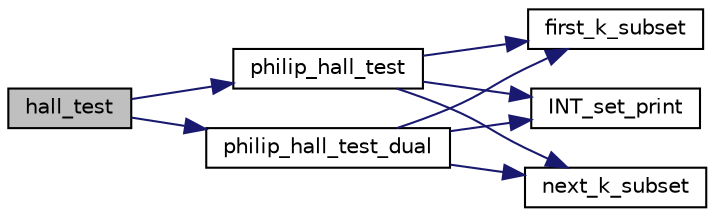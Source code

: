 digraph "hall_test"
{
  edge [fontname="Helvetica",fontsize="10",labelfontname="Helvetica",labelfontsize="10"];
  node [fontname="Helvetica",fontsize="10",shape=record];
  rankdir="LR";
  Node647 [label="hall_test",height=0.2,width=0.4,color="black", fillcolor="grey75", style="filled", fontcolor="black"];
  Node647 -> Node648 [color="midnightblue",fontsize="10",style="solid",fontname="Helvetica"];
  Node648 [label="philip_hall_test",height=0.2,width=0.4,color="black", fillcolor="white", style="filled",URL="$d2/d7c/combinatorics_8_c.html#a19ef9173e76ddd95996c9cd05f9b3dd5"];
  Node648 -> Node649 [color="midnightblue",fontsize="10",style="solid",fontname="Helvetica"];
  Node649 [label="first_k_subset",height=0.2,width=0.4,color="black", fillcolor="white", style="filled",URL="$d2/d7c/combinatorics_8_c.html#ae927aec4a5b64166d7793be334fc82b5"];
  Node648 -> Node650 [color="midnightblue",fontsize="10",style="solid",fontname="Helvetica"];
  Node650 [label="INT_set_print",height=0.2,width=0.4,color="black", fillcolor="white", style="filled",URL="$df/dbf/sajeeb_8_c.html#a97614645ec11df30e0e896367f91ffd9"];
  Node648 -> Node651 [color="midnightblue",fontsize="10",style="solid",fontname="Helvetica"];
  Node651 [label="next_k_subset",height=0.2,width=0.4,color="black", fillcolor="white", style="filled",URL="$d2/d7c/combinatorics_8_c.html#a775056f4f5ce3fe0bb7f9db279934c9b"];
  Node647 -> Node652 [color="midnightblue",fontsize="10",style="solid",fontname="Helvetica"];
  Node652 [label="philip_hall_test_dual",height=0.2,width=0.4,color="black", fillcolor="white", style="filled",URL="$d2/d7c/combinatorics_8_c.html#ad703ea244adc82fa2ed2f6723784e923"];
  Node652 -> Node649 [color="midnightblue",fontsize="10",style="solid",fontname="Helvetica"];
  Node652 -> Node650 [color="midnightblue",fontsize="10",style="solid",fontname="Helvetica"];
  Node652 -> Node651 [color="midnightblue",fontsize="10",style="solid",fontname="Helvetica"];
}
